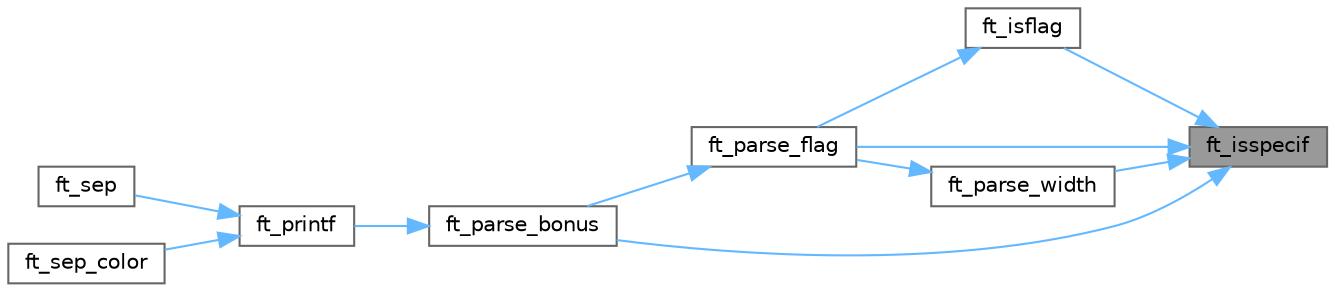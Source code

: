 digraph "ft_isspecif"
{
 // LATEX_PDF_SIZE
  bgcolor="transparent";
  edge [fontname=Helvetica,fontsize=10,labelfontname=Helvetica,labelfontsize=10];
  node [fontname=Helvetica,fontsize=10,shape=box,height=0.2,width=0.4];
  rankdir="RL";
  Node1 [id="Node000001",label="ft_isspecif",height=0.2,width=0.4,color="gray40", fillcolor="grey60", style="filled", fontcolor="black",tooltip=" "];
  Node1 -> Node2 [id="edge1_Node000001_Node000002",dir="back",color="steelblue1",style="solid",tooltip=" "];
  Node2 [id="Node000002",label="ft_isflag",height=0.2,width=0.4,color="grey40", fillcolor="white", style="filled",URL="$ft__flag__utils_8c.html#a3d2de0e11017b2d171a8872d2ecb1ae3",tooltip=" "];
  Node2 -> Node3 [id="edge2_Node000002_Node000003",dir="back",color="steelblue1",style="solid",tooltip=" "];
  Node3 [id="Node000003",label="ft_parse_flag",height=0.2,width=0.4,color="grey40", fillcolor="white", style="filled",URL="$ft__parse_8c.html#af1a87e16f36e720646b870a03409a609",tooltip=" "];
  Node3 -> Node4 [id="edge3_Node000003_Node000004",dir="back",color="steelblue1",style="solid",tooltip=" "];
  Node4 [id="Node000004",label="ft_parse_bonus",height=0.2,width=0.4,color="grey40", fillcolor="white", style="filled",URL="$ft__parse_8c.html#afacbfd38123418c45a2debb8e30965f1",tooltip=" "];
  Node4 -> Node5 [id="edge4_Node000004_Node000005",dir="back",color="steelblue1",style="solid",tooltip=" "];
  Node5 [id="Node000005",label="ft_printf",height=0.2,width=0.4,color="grey40", fillcolor="white", style="filled",URL="$ft__printf_8c.html#a1ee8ae8a80a7d9141ea5339af8565f2e",tooltip=" "];
  Node5 -> Node6 [id="edge5_Node000005_Node000006",dir="back",color="steelblue1",style="solid",tooltip=" "];
  Node6 [id="Node000006",label="ft_sep",height=0.2,width=0.4,color="grey40", fillcolor="white", style="filled",URL="$ft__sep_8c.html#a568783a7faefb719c354747f316ac800",tooltip=" "];
  Node5 -> Node7 [id="edge6_Node000005_Node000007",dir="back",color="steelblue1",style="solid",tooltip=" "];
  Node7 [id="Node000007",label="ft_sep_color",height=0.2,width=0.4,color="grey40", fillcolor="white", style="filled",URL="$ft__sep_8c.html#a4dad43102d1dc4b9789057e79b40a75e",tooltip=" "];
  Node1 -> Node4 [id="edge7_Node000001_Node000004",dir="back",color="steelblue1",style="solid",tooltip=" "];
  Node1 -> Node3 [id="edge8_Node000001_Node000003",dir="back",color="steelblue1",style="solid",tooltip=" "];
  Node1 -> Node8 [id="edge9_Node000001_Node000008",dir="back",color="steelblue1",style="solid",tooltip=" "];
  Node8 [id="Node000008",label="ft_parse_width",height=0.2,width=0.4,color="grey40", fillcolor="white", style="filled",URL="$ft__parse_8c.html#ae06c319c825b3a4cbea683091085f44e",tooltip=" "];
  Node8 -> Node3 [id="edge10_Node000008_Node000003",dir="back",color="steelblue1",style="solid",tooltip=" "];
}
